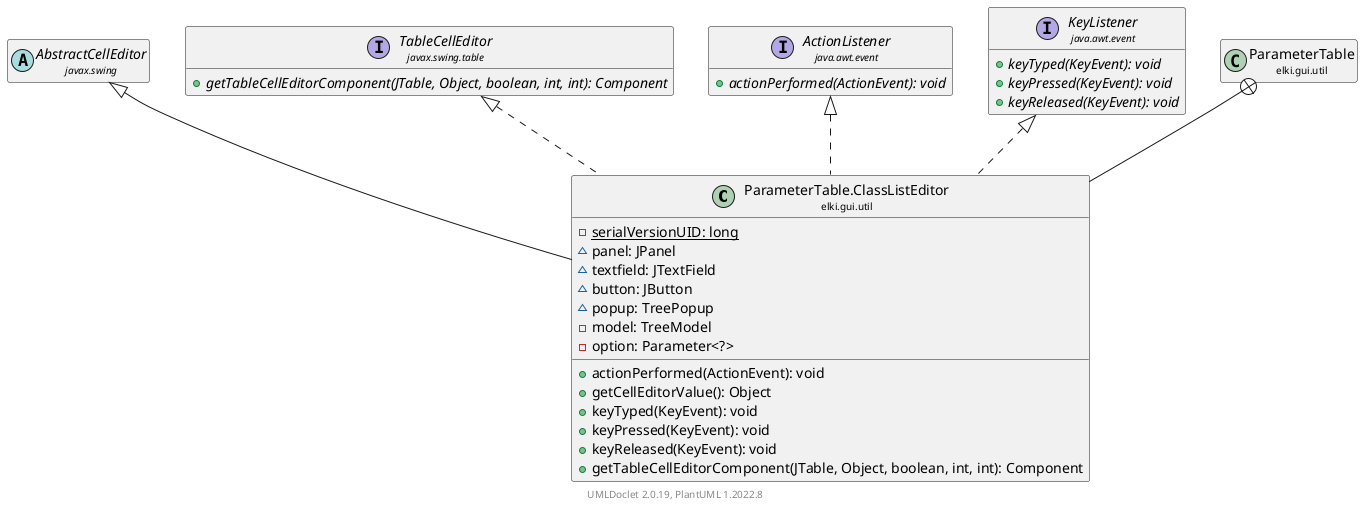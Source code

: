 @startuml
    remove .*\.(Instance|Par|Parameterizer|Factory)$
    set namespaceSeparator none
    hide empty fields
    hide empty methods

    class "<size:14>ParameterTable.ClassListEditor\n<size:10>elki.gui.util" as elki.gui.util.ParameterTable.ClassListEditor [[ParameterTable.ClassListEditor.html]] {
        {static} -serialVersionUID: long
        ~panel: JPanel
        ~textfield: JTextField
        ~button: JButton
        ~popup: TreePopup
        -model: TreeModel
        -option: Parameter<?>
        +actionPerformed(ActionEvent): void
        +getCellEditorValue(): Object
        +keyTyped(KeyEvent): void
        +keyPressed(KeyEvent): void
        +keyReleased(KeyEvent): void
        +getTableCellEditorComponent(JTable, Object, boolean, int, int): Component
    }

    abstract class "<size:14>AbstractCellEditor\n<size:10>javax.swing" as javax.swing.AbstractCellEditor
    interface "<size:14>TableCellEditor\n<size:10>javax.swing.table" as javax.swing.table.TableCellEditor {
        {abstract} +getTableCellEditorComponent(JTable, Object, boolean, int, int): Component
    }
    interface "<size:14>ActionListener\n<size:10>java.awt.event" as java.awt.event.ActionListener {
        {abstract} +actionPerformed(ActionEvent): void
    }
    interface "<size:14>KeyListener\n<size:10>java.awt.event" as java.awt.event.KeyListener {
        {abstract} +keyTyped(KeyEvent): void
        {abstract} +keyPressed(KeyEvent): void
        {abstract} +keyReleased(KeyEvent): void
    }
    class "<size:14>ParameterTable\n<size:10>elki.gui.util" as elki.gui.util.ParameterTable [[ParameterTable.html]]

    javax.swing.AbstractCellEditor <|-- elki.gui.util.ParameterTable.ClassListEditor
    javax.swing.table.TableCellEditor <|.. elki.gui.util.ParameterTable.ClassListEditor
    java.awt.event.ActionListener <|.. elki.gui.util.ParameterTable.ClassListEditor
    java.awt.event.KeyListener <|.. elki.gui.util.ParameterTable.ClassListEditor
    elki.gui.util.ParameterTable +-- elki.gui.util.ParameterTable.ClassListEditor

    center footer UMLDoclet 2.0.19, PlantUML 1.2022.8
@enduml
